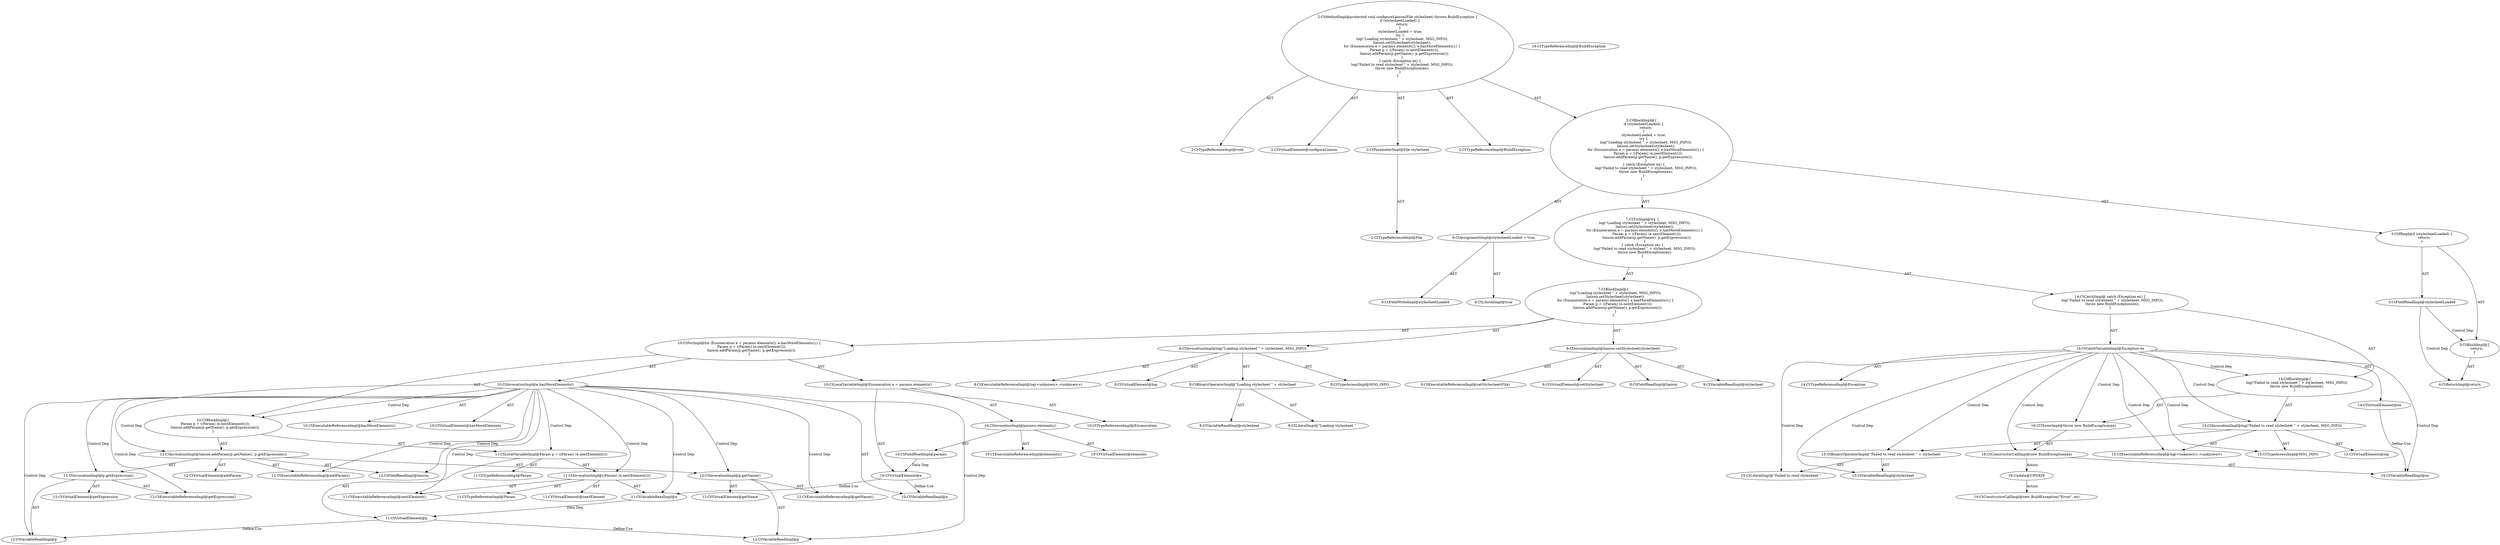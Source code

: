digraph "configureLiaison#?,File" {
0 [label="2:CtTypeReferenceImpl@void" shape=ellipse]
1 [label="2:CtVirtualElement@configureLiaison" shape=ellipse]
2 [label="2:CtParameterImpl@File stylesheet" shape=ellipse]
3 [label="2:CtTypeReferenceImpl@File" shape=ellipse]
4 [label="2:CtTypeReferenceImpl@BuildException" shape=ellipse]
5 [label="3:CtFieldReadImpl@stylesheetLoaded" shape=ellipse]
6 [label="4:CtReturnImpl@return" shape=ellipse]
7 [label="3:CtBlockImpl@\{
    return;
\}" shape=ellipse]
8 [label="3:CtIfImpl@if (stylesheetLoaded) \{
    return;
\}" shape=ellipse]
9 [label="6:CtFieldWriteImpl@stylesheetLoaded" shape=ellipse]
10 [label="6:CtLiteralImpl@true" shape=ellipse]
11 [label="6:CtAssignmentImpl@stylesheetLoaded = true" shape=ellipse]
12 [label="8:CtExecutableReferenceImpl@log(<unknown>,<unknown>)" shape=ellipse]
13 [label="8:CtVirtualElement@log" shape=ellipse]
14 [label="8:CtLiteralImpl@\"Loading stylesheet \"" shape=ellipse]
15 [label="8:CtVariableReadImpl@stylesheet" shape=ellipse]
16 [label="8:CtBinaryOperatorImpl@\"Loading stylesheet \" + stylesheet" shape=ellipse]
17 [label="8:CtTypeAccessImpl@MSG_INFO" shape=ellipse]
18 [label="8:CtInvocationImpl@log(\"Loading stylesheet \" + stylesheet, MSG_INFO)" shape=ellipse]
19 [label="9:CtExecutableReferenceImpl@setStylesheet(File)" shape=ellipse]
20 [label="9:CtVirtualElement@setStylesheet" shape=ellipse]
21 [label="9:CtFieldReadImpl@liaison" shape=ellipse]
22 [label="9:CtVariableReadImpl@stylesheet" shape=ellipse]
23 [label="9:CtInvocationImpl@liaison.setStylesheet(stylesheet)" shape=ellipse]
24 [label="10:CtTypeReferenceImpl@Enumeration" shape=ellipse]
25 [label="10:CtExecutableReferenceImpl@elements()" shape=ellipse]
26 [label="10:CtVirtualElement@elements" shape=ellipse]
27 [label="10:CtFieldReadImpl@params" shape=ellipse]
28 [label="10:CtInvocationImpl@params.elements()" shape=ellipse]
29 [label="10:CtVirtualElement@e" shape=ellipse]
30 [label="10:CtLocalVariableImpl@Enumeration e = params.elements()" shape=ellipse]
31 [label="10:CtExecutableReferenceImpl@hasMoreElements()" shape=ellipse]
32 [label="10:CtVirtualElement@hasMoreElements" shape=ellipse]
33 [label="10:CtVariableReadImpl@e" shape=ellipse]
34 [label="10:CtInvocationImpl@e.hasMoreElements()" shape=ellipse]
35 [label="11:CtTypeReferenceImpl@Param" shape=ellipse]
36 [label="11:CtExecutableReferenceImpl@nextElement()" shape=ellipse]
37 [label="11:CtVirtualElement@nextElement" shape=ellipse]
38 [label="11:CtVariableReadImpl@e" shape=ellipse]
39 [label="11:CtInvocationImpl@((Param) (e.nextElement()))" shape=ellipse]
40 [label="11:CtTypeReferenceImpl@Param" shape=ellipse]
41 [label="11:CtVirtualElement@p" shape=ellipse]
42 [label="11:CtLocalVariableImpl@Param p = ((Param) (e.nextElement()))" shape=ellipse]
43 [label="12:CtExecutableReferenceImpl@addParam()" shape=ellipse]
44 [label="12:CtVirtualElement@addParam" shape=ellipse]
45 [label="12:CtFieldReadImpl@liaison" shape=ellipse]
46 [label="12:CtExecutableReferenceImpl@getName()" shape=ellipse]
47 [label="12:CtVirtualElement@getName" shape=ellipse]
48 [label="12:CtVariableReadImpl@p" shape=ellipse]
49 [label="12:CtInvocationImpl@p.getName()" shape=ellipse]
50 [label="12:CtExecutableReferenceImpl@getExpression()" shape=ellipse]
51 [label="12:CtVirtualElement@getExpression" shape=ellipse]
52 [label="12:CtVariableReadImpl@p" shape=ellipse]
53 [label="12:CtInvocationImpl@p.getExpression()" shape=ellipse]
54 [label="12:CtInvocationImpl@liaison.addParam(p.getName(), p.getExpression())" shape=ellipse]
55 [label="10:CtBlockImpl@\{
    Param p = ((Param) (e.nextElement()));
    liaison.addParam(p.getName(), p.getExpression());
\}" shape=ellipse]
56 [label="10:CtForImpl@for (Enumeration e = params.elements(); e.hasMoreElements();) \{
    Param p = ((Param) (e.nextElement()));
    liaison.addParam(p.getName(), p.getExpression());
\}" shape=ellipse]
57 [label="7:CtBlockImpl@\{
    log(\"Loading stylesheet \" + stylesheet, MSG_INFO);
    liaison.setStylesheet(stylesheet);
    for (Enumeration e = params.elements(); e.hasMoreElements();) \{
        Param p = ((Param) (e.nextElement()));
        liaison.addParam(p.getName(), p.getExpression());
    \}
\}" shape=ellipse]
58 [label="14:CtVirtualElement@ex" shape=ellipse]
59 [label="14:CtTypeReferenceImpl@Exception" shape=ellipse]
60 [label="14:CtCatchVariableImpl@Exception ex" shape=ellipse]
61 [label="15:CtExecutableReferenceImpl@log(<unknown>,<unknown>)" shape=ellipse]
62 [label="15:CtVirtualElement@log" shape=ellipse]
63 [label="15:CtLiteralImpl@\"Failed to read stylesheet \"" shape=ellipse]
64 [label="15:CtVariableReadImpl@stylesheet" shape=ellipse]
65 [label="15:CtBinaryOperatorImpl@\"Failed to read stylesheet \" + stylesheet" shape=ellipse]
66 [label="15:CtTypeAccessImpl@MSG_INFO" shape=ellipse]
67 [label="15:CtInvocationImpl@log(\"Failed to read stylesheet \" + stylesheet, MSG_INFO)" shape=ellipse]
68 [label="16:CtTypeReferenceImpl@BuildException" shape=ellipse]
69 [label="16:CtVariableReadImpl@ex" shape=ellipse]
70 [label="16:CtConstructorCallImpl@new BuildException(ex)" shape=ellipse]
71 [label="16:CtThrowImpl@throw new BuildException(ex)" shape=ellipse]
72 [label="14:CtBlockImpl@\{
    log(\"Failed to read stylesheet \" + stylesheet, MSG_INFO);
    throw new BuildException(ex);
\}" shape=ellipse]
73 [label="14:CtCatchImpl@ catch (Exception ex) \{
    log(\"Failed to read stylesheet \" + stylesheet, MSG_INFO);
    throw new BuildException(ex);
\}" shape=ellipse]
74 [label="7:CtTryImpl@try \{
    log(\"Loading stylesheet \" + stylesheet, MSG_INFO);
    liaison.setStylesheet(stylesheet);
    for (Enumeration e = params.elements(); e.hasMoreElements();) \{
        Param p = ((Param) (e.nextElement()));
        liaison.addParam(p.getName(), p.getExpression());
    \}
\} catch (Exception ex) \{
    log(\"Failed to read stylesheet \" + stylesheet, MSG_INFO);
    throw new BuildException(ex);
\}" shape=ellipse]
75 [label="2:CtBlockImpl@\{
    if (stylesheetLoaded) \{
        return;
    \}
    stylesheetLoaded = true;
    try \{
        log(\"Loading stylesheet \" + stylesheet, MSG_INFO);
        liaison.setStylesheet(stylesheet);
        for (Enumeration e = params.elements(); e.hasMoreElements();) \{
            Param p = ((Param) (e.nextElement()));
            liaison.addParam(p.getName(), p.getExpression());
        \}
    \} catch (Exception ex) \{
        log(\"Failed to read stylesheet \" + stylesheet, MSG_INFO);
        throw new BuildException(ex);
    \}
\}" shape=ellipse]
76 [label="2:CtMethodImpl@protected void configureLiaison(File stylesheet) throws BuildException \{
    if (stylesheetLoaded) \{
        return;
    \}
    stylesheetLoaded = true;
    try \{
        log(\"Loading stylesheet \" + stylesheet, MSG_INFO);
        liaison.setStylesheet(stylesheet);
        for (Enumeration e = params.elements(); e.hasMoreElements();) \{
            Param p = ((Param) (e.nextElement()));
            liaison.addParam(p.getName(), p.getExpression());
        \}
    \} catch (Exception ex) \{
        log(\"Failed to read stylesheet \" + stylesheet, MSG_INFO);
        throw new BuildException(ex);
    \}
\}" shape=ellipse]
77 [label="16:Update@UPDATE" shape=ellipse]
78 [label="16:CtConstructorCallImpl@new BuildException(\"Error\", ex)" shape=ellipse]
2 -> 3 [label="AST"];
5 -> 7 [label="Control Dep"];
5 -> 6 [label="Control Dep"];
7 -> 6 [label="AST"];
8 -> 5 [label="AST"];
8 -> 7 [label="AST"];
11 -> 9 [label="AST"];
11 -> 10 [label="AST"];
16 -> 14 [label="AST"];
16 -> 15 [label="AST"];
18 -> 13 [label="AST"];
18 -> 12 [label="AST"];
18 -> 16 [label="AST"];
18 -> 17 [label="AST"];
23 -> 20 [label="AST"];
23 -> 21 [label="AST"];
23 -> 19 [label="AST"];
23 -> 22 [label="AST"];
27 -> 29 [label="Data Dep"];
28 -> 26 [label="AST"];
28 -> 27 [label="AST"];
28 -> 25 [label="AST"];
29 -> 33 [label="Define-Use"];
29 -> 38 [label="Define-Use"];
30 -> 29 [label="AST"];
30 -> 24 [label="AST"];
30 -> 28 [label="AST"];
34 -> 32 [label="AST"];
34 -> 33 [label="AST"];
34 -> 31 [label="AST"];
34 -> 55 [label="Control Dep"];
34 -> 42 [label="Control Dep"];
34 -> 39 [label="Control Dep"];
34 -> 36 [label="Control Dep"];
34 -> 38 [label="Control Dep"];
34 -> 54 [label="Control Dep"];
34 -> 43 [label="Control Dep"];
34 -> 45 [label="Control Dep"];
34 -> 49 [label="Control Dep"];
34 -> 46 [label="Control Dep"];
34 -> 48 [label="Control Dep"];
34 -> 53 [label="Control Dep"];
34 -> 50 [label="Control Dep"];
34 -> 52 [label="Control Dep"];
38 -> 41 [label="Data Dep"];
39 -> 37 [label="AST"];
39 -> 40 [label="AST"];
39 -> 38 [label="AST"];
39 -> 36 [label="AST"];
41 -> 48 [label="Define-Use"];
41 -> 52 [label="Define-Use"];
42 -> 41 [label="AST"];
42 -> 35 [label="AST"];
42 -> 39 [label="AST"];
49 -> 47 [label="AST"];
49 -> 48 [label="AST"];
49 -> 46 [label="AST"];
53 -> 51 [label="AST"];
53 -> 52 [label="AST"];
53 -> 50 [label="AST"];
54 -> 44 [label="AST"];
54 -> 45 [label="AST"];
54 -> 43 [label="AST"];
54 -> 49 [label="AST"];
54 -> 53 [label="AST"];
55 -> 42 [label="AST"];
55 -> 54 [label="AST"];
56 -> 30 [label="AST"];
56 -> 34 [label="AST"];
56 -> 55 [label="AST"];
57 -> 18 [label="AST"];
57 -> 23 [label="AST"];
57 -> 56 [label="AST"];
58 -> 69 [label="Define-Use"];
60 -> 58 [label="AST"];
60 -> 59 [label="AST"];
60 -> 72 [label="Control Dep"];
60 -> 67 [label="Control Dep"];
60 -> 61 [label="Control Dep"];
60 -> 65 [label="Control Dep"];
60 -> 63 [label="Control Dep"];
60 -> 64 [label="Control Dep"];
60 -> 66 [label="Control Dep"];
60 -> 71 [label="Control Dep"];
60 -> 70 [label="Control Dep"];
60 -> 69 [label="Control Dep"];
65 -> 63 [label="AST"];
65 -> 64 [label="AST"];
67 -> 62 [label="AST"];
67 -> 61 [label="AST"];
67 -> 65 [label="AST"];
67 -> 66 [label="AST"];
70 -> 69 [label="AST"];
70 -> 77 [label="Action"];
71 -> 70 [label="AST"];
72 -> 67 [label="AST"];
72 -> 71 [label="AST"];
73 -> 60 [label="AST"];
73 -> 72 [label="AST"];
74 -> 57 [label="AST"];
74 -> 73 [label="AST"];
75 -> 8 [label="AST"];
75 -> 11 [label="AST"];
75 -> 74 [label="AST"];
76 -> 1 [label="AST"];
76 -> 0 [label="AST"];
76 -> 2 [label="AST"];
76 -> 4 [label="AST"];
76 -> 75 [label="AST"];
77 -> 78 [label="Action"];
}